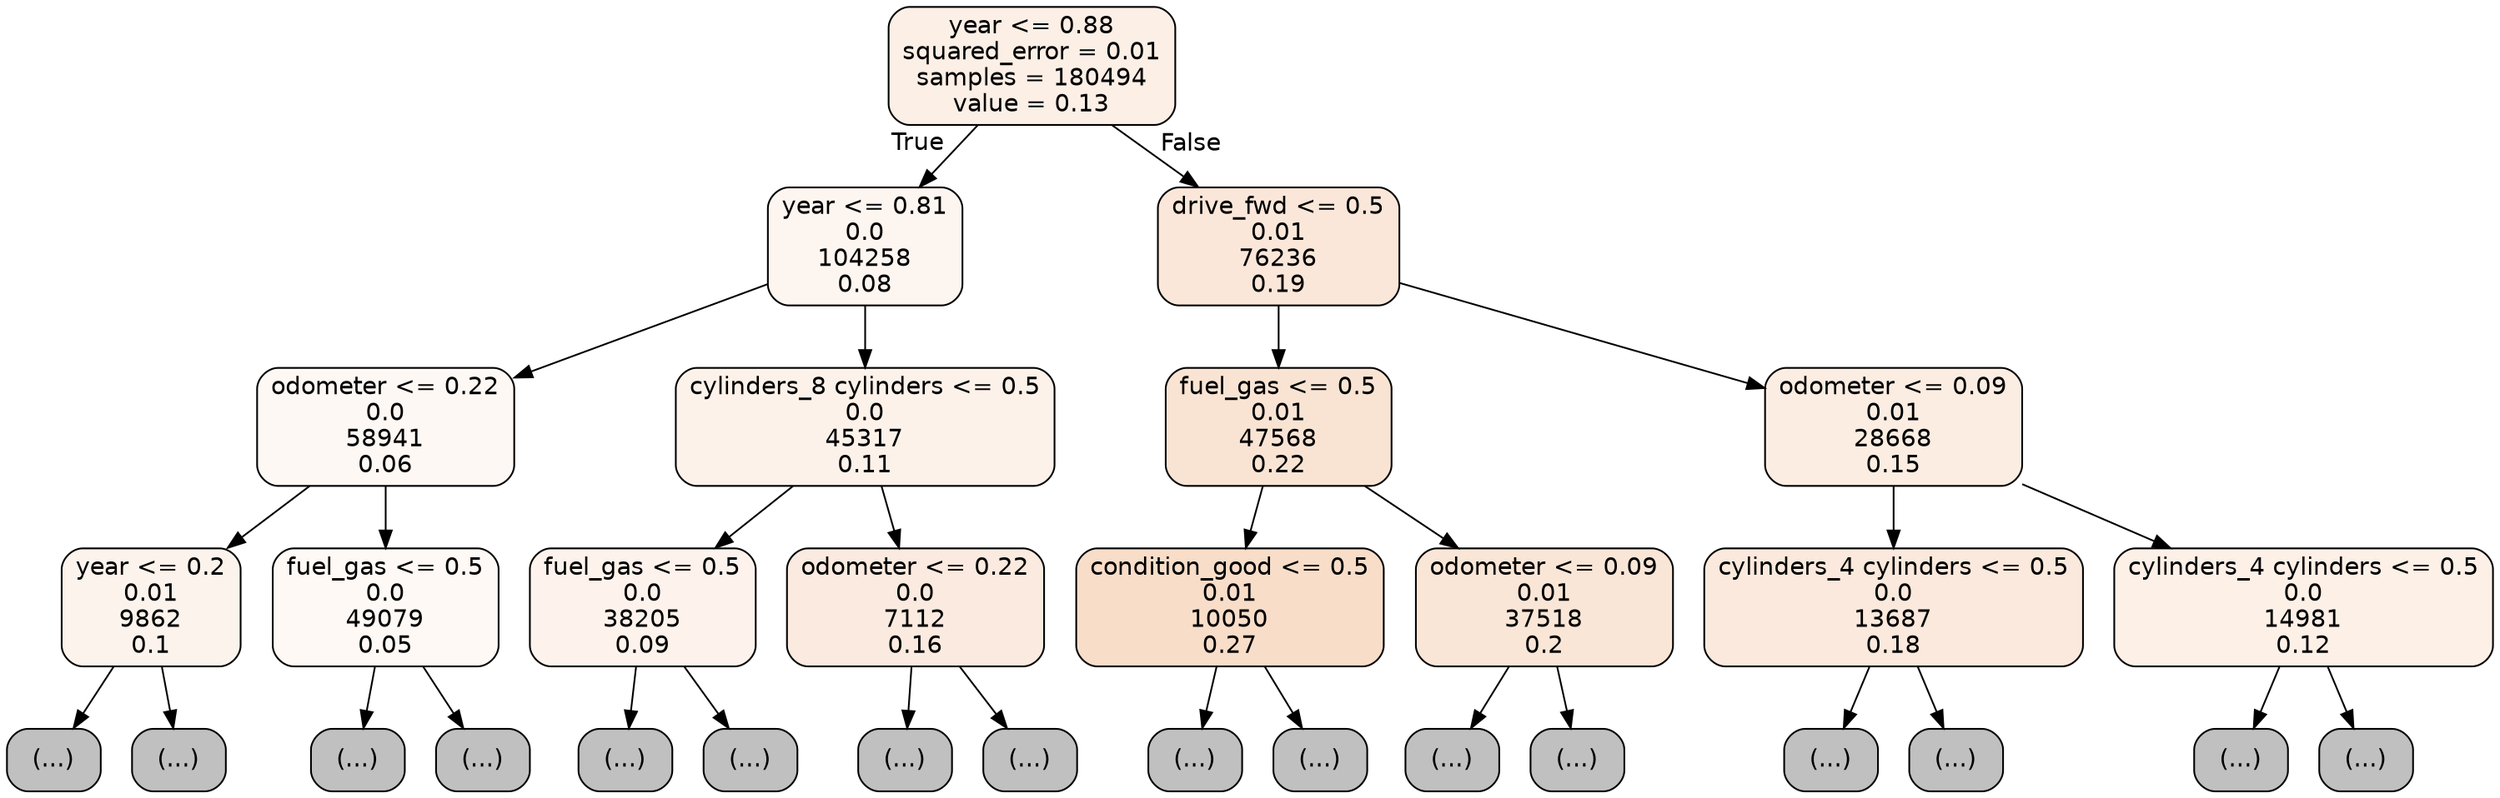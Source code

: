 digraph Tree {
node [shape=box, style="filled, rounded", color="black", fontname="helvetica"] ;
edge [fontname="helvetica"] ;
0 [label="year <= 0.88\nsquared_error = 0.01\nsamples = 180494\nvalue = 0.13", fillcolor="#fcefe6"] ;
1 [label="year <= 0.81\n0.0\n104258\n0.08", fillcolor="#fdf5f0"] ;
0 -> 1 [labeldistance=2.5, labelangle=45, headlabel="True"] ;
2 [label="odometer <= 0.22\n0.0\n58941\n0.06", fillcolor="#fef8f4"] ;
1 -> 2 ;
3 [label="year <= 0.2\n0.01\n9862\n0.1", fillcolor="#fcf3ec"] ;
2 -> 3 ;
4 [label="(...)", fillcolor="#C0C0C0"] ;
3 -> 4 ;
1649 [label="(...)", fillcolor="#C0C0C0"] ;
3 -> 1649 ;
15268 [label="fuel_gas <= 0.5\n0.0\n49079\n0.05", fillcolor="#fef9f5"] ;
2 -> 15268 ;
15269 [label="(...)", fillcolor="#C0C0C0"] ;
15268 -> 15269 ;
21634 [label="(...)", fillcolor="#C0C0C0"] ;
15268 -> 21634 ;
94835 [label="cylinders_8 cylinders <= 0.5\n0.0\n45317\n0.11", fillcolor="#fcf2ea"] ;
1 -> 94835 ;
94836 [label="fuel_gas <= 0.5\n0.0\n38205\n0.09", fillcolor="#fdf3ec"] ;
94835 -> 94836 ;
94837 [label="(...)", fillcolor="#C0C0C0"] ;
94836 -> 94837 ;
100036 [label="(...)", fillcolor="#C0C0C0"] ;
94836 -> 100036 ;
148131 [label="odometer <= 0.22\n0.0\n7112\n0.16", fillcolor="#fbeadf"] ;
94835 -> 148131 ;
148132 [label="(...)", fillcolor="#C0C0C0"] ;
148131 -> 148132 ;
150341 [label="(...)", fillcolor="#C0C0C0"] ;
148131 -> 150341 ;
156124 [label="drive_fwd <= 0.5\n0.01\n76236\n0.19", fillcolor="#fae7d9"] ;
0 -> 156124 [labeldistance=2.5, labelangle=-45, headlabel="False"] ;
156125 [label="fuel_gas <= 0.5\n0.01\n47568\n0.22", fillcolor="#f9e4d4"] ;
156124 -> 156125 ;
156126 [label="condition_good <= 0.5\n0.01\n10050\n0.27", fillcolor="#f8ddc9"] ;
156125 -> 156126 ;
156127 [label="(...)", fillcolor="#C0C0C0"] ;
156126 -> 156127 ;
161612 [label="(...)", fillcolor="#C0C0C0"] ;
156126 -> 161612 ;
164705 [label="odometer <= 0.09\n0.01\n37518\n0.2", fillcolor="#fae6d7"] ;
156125 -> 164705 ;
164706 [label="(...)", fillcolor="#C0C0C0"] ;
164705 -> 164706 ;
183165 [label="(...)", fillcolor="#C0C0C0"] ;
164705 -> 183165 ;
208134 [label="odometer <= 0.09\n0.01\n28668\n0.15", fillcolor="#fbede2"] ;
156124 -> 208134 ;
208135 [label="cylinders_4 cylinders <= 0.5\n0.0\n13687\n0.18", fillcolor="#fae9dc"] ;
208134 -> 208135 ;
208136 [label="(...)", fillcolor="#C0C0C0"] ;
208135 -> 208136 ;
218145 [label="(...)", fillcolor="#C0C0C0"] ;
208135 -> 218145 ;
221466 [label="cylinders_4 cylinders <= 0.5\n0.0\n14981\n0.12", fillcolor="#fcf0e7"] ;
208134 -> 221466 ;
221467 [label="(...)", fillcolor="#C0C0C0"] ;
221466 -> 221467 ;
233504 [label="(...)", fillcolor="#C0C0C0"] ;
221466 -> 233504 ;
}
